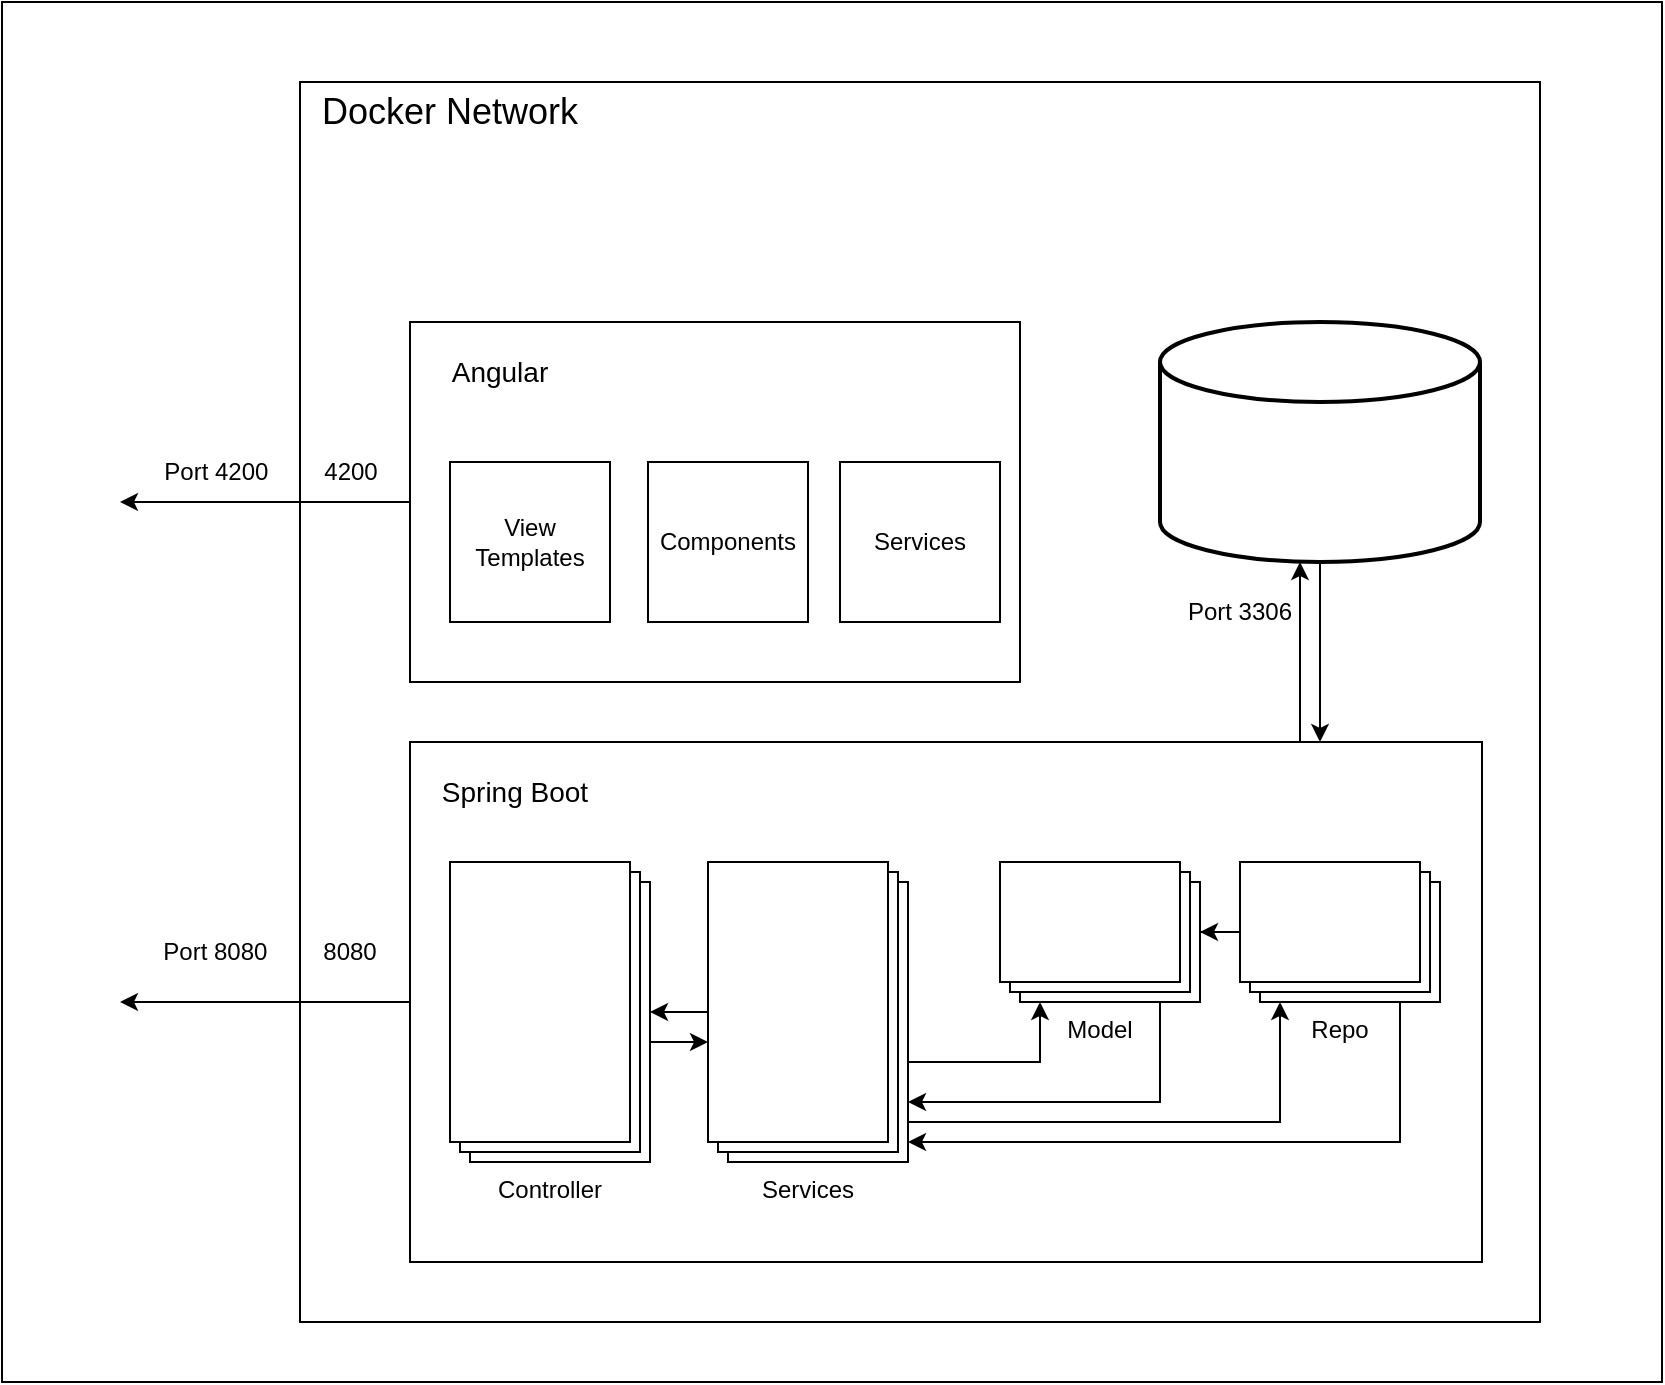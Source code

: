 <mxfile version="22.1.18" type="device">
  <diagram name="Seite-1" id="sgqPQjKhVZXb0571wNXU">
    <mxGraphModel dx="1674" dy="958" grid="1" gridSize="10" guides="1" tooltips="1" connect="1" arrows="1" fold="1" page="1" pageScale="1" pageWidth="827" pageHeight="1169" math="0" shadow="0">
      <root>
        <mxCell id="0" />
        <mxCell id="1" parent="0" />
        <mxCell id="bBkBHJQ9mWMZ48UJLAku-1" value="" style="rounded=0;whiteSpace=wrap;html=1;" parent="1" vertex="1">
          <mxGeometry y="80" width="830" height="690" as="geometry" />
        </mxCell>
        <UserObject label="" link="https://upload.wikimedia.org/wikipedia/de/thumb/d/dd/MySQL_logo.svg/640px-MySQL_logo.svg.png" id="pxNu8yLYfZmzI5YL1-k2-2">
          <mxCell style="whiteSpace=wrap;html=1;aspect=fixed;" parent="1" vertex="1">
            <mxGeometry x="149" y="120" width="620" height="620" as="geometry" />
          </mxCell>
        </UserObject>
        <mxCell id="pxNu8yLYfZmzI5YL1-k2-3" value="&lt;font style=&quot;font-size: 18px;&quot;&gt;Docker Network&lt;/font&gt;" style="text;html=1;strokeColor=none;fillColor=none;align=center;verticalAlign=middle;whiteSpace=wrap;rounded=0;" parent="1" vertex="1">
          <mxGeometry x="149" y="120" width="150" height="30" as="geometry" />
        </mxCell>
        <mxCell id="pxNu8yLYfZmzI5YL1-k2-5" value="" style="shape=image;verticalLabelPosition=bottom;labelBackgroundColor=default;verticalAlign=top;aspect=fixed;imageAspect=0;image=https://d1.awsstatic.com/acs/characters/Logos/Docker-Logo_Horizontel_279x131.b8a5c41e56b77706656d61080f6a0217a3ba356d.png;" parent="1" vertex="1">
          <mxGeometry x="279" y="130" width="149.08" height="70" as="geometry" />
        </mxCell>
        <mxCell id="pxNu8yLYfZmzI5YL1-k2-36" style="edgeStyle=orthogonalEdgeStyle;rounded=0;orthogonalLoop=1;jettySize=auto;html=1;" parent="1" source="pxNu8yLYfZmzI5YL1-k2-8" edge="1">
          <mxGeometry relative="1" as="geometry">
            <mxPoint x="59" y="330" as="targetPoint" />
          </mxGeometry>
        </mxCell>
        <mxCell id="pxNu8yLYfZmzI5YL1-k2-8" value="" style="rounded=0;whiteSpace=wrap;html=1;" parent="1" vertex="1">
          <mxGeometry x="204" y="240" width="305" height="180" as="geometry" />
        </mxCell>
        <mxCell id="pxNu8yLYfZmzI5YL1-k2-9" value="&lt;font style=&quot;font-size: 14px;&quot;&gt;Angular&lt;/font&gt;" style="text;html=1;strokeColor=none;fillColor=none;align=center;verticalAlign=middle;whiteSpace=wrap;rounded=0;" parent="1" vertex="1">
          <mxGeometry x="219" y="250" width="60" height="30" as="geometry" />
        </mxCell>
        <mxCell id="pxNu8yLYfZmzI5YL1-k2-11" value="View Templates" style="whiteSpace=wrap;html=1;aspect=fixed;" parent="1" vertex="1">
          <mxGeometry x="224" y="310" width="80" height="80" as="geometry" />
        </mxCell>
        <mxCell id="pxNu8yLYfZmzI5YL1-k2-12" value="Components" style="whiteSpace=wrap;html=1;aspect=fixed;" parent="1" vertex="1">
          <mxGeometry x="323" y="310" width="80" height="80" as="geometry" />
        </mxCell>
        <mxCell id="pxNu8yLYfZmzI5YL1-k2-13" value="Services" style="whiteSpace=wrap;html=1;aspect=fixed;" parent="1" vertex="1">
          <mxGeometry x="419" y="310" width="80" height="80" as="geometry" />
        </mxCell>
        <mxCell id="pxNu8yLYfZmzI5YL1-k2-14" value="" style="shape=image;verticalLabelPosition=bottom;labelBackgroundColor=default;verticalAlign=top;aspect=fixed;imageAspect=0;image=https://maximago.de/wp-content/uploads/2022/11/angular-maximago.png;" parent="1" vertex="1">
          <mxGeometry x="269" y="240" width="83.45" height="50" as="geometry" />
        </mxCell>
        <mxCell id="pxNu8yLYfZmzI5YL1-k2-33" style="edgeStyle=orthogonalEdgeStyle;rounded=0;orthogonalLoop=1;jettySize=auto;html=1;" parent="1" edge="1">
          <mxGeometry relative="1" as="geometry">
            <mxPoint x="649.0" y="450" as="sourcePoint" />
            <mxPoint x="649.0" y="360" as="targetPoint" />
            <Array as="points">
              <mxPoint x="649" y="420" />
              <mxPoint x="649" y="420" />
            </Array>
          </mxGeometry>
        </mxCell>
        <mxCell id="pxNu8yLYfZmzI5YL1-k2-39" style="edgeStyle=orthogonalEdgeStyle;rounded=0;orthogonalLoop=1;jettySize=auto;html=1;" parent="1" source="pxNu8yLYfZmzI5YL1-k2-15" edge="1">
          <mxGeometry relative="1" as="geometry">
            <mxPoint x="59" y="580" as="targetPoint" />
          </mxGeometry>
        </mxCell>
        <mxCell id="pxNu8yLYfZmzI5YL1-k2-15" value="" style="rounded=0;whiteSpace=wrap;html=1;" parent="1" vertex="1">
          <mxGeometry x="204" y="450" width="536" height="260" as="geometry" />
        </mxCell>
        <mxCell id="pxNu8yLYfZmzI5YL1-k2-16" value="&lt;font style=&quot;font-size: 14px;&quot;&gt;Spring Boot&lt;/font&gt;" style="text;html=1;strokeColor=none;fillColor=none;align=center;verticalAlign=middle;whiteSpace=wrap;rounded=0;" parent="1" vertex="1">
          <mxGeometry x="204" y="460" width="105" height="30" as="geometry" />
        </mxCell>
        <mxCell id="pxNu8yLYfZmzI5YL1-k2-26" value="" style="edgeStyle=orthogonalEdgeStyle;rounded=0;orthogonalLoop=1;jettySize=auto;html=1;" parent="1" edge="1">
          <mxGeometry relative="1" as="geometry">
            <mxPoint x="324" y="600" as="sourcePoint" />
            <mxPoint x="353" y="600" as="targetPoint" />
          </mxGeometry>
        </mxCell>
        <mxCell id="pxNu8yLYfZmzI5YL1-k2-20" value="Controller" style="verticalLabelPosition=bottom;verticalAlign=top;html=1;shape=mxgraph.basic.layered_rect;dx=10;outlineConnect=0;whiteSpace=wrap;" parent="1" vertex="1">
          <mxGeometry x="224" y="510" width="100" height="150" as="geometry" />
        </mxCell>
        <mxCell id="pxNu8yLYfZmzI5YL1-k2-27" value="" style="edgeStyle=orthogonalEdgeStyle;rounded=0;orthogonalLoop=1;jettySize=auto;html=1;" parent="1" target="pxNu8yLYfZmzI5YL1-k2-22" edge="1">
          <mxGeometry relative="1" as="geometry">
            <mxPoint x="453" y="605" as="sourcePoint" />
            <mxPoint x="549" y="600" as="targetPoint" />
            <Array as="points">
              <mxPoint x="453" y="610" />
              <mxPoint x="519" y="610" />
            </Array>
          </mxGeometry>
        </mxCell>
        <mxCell id="pxNu8yLYfZmzI5YL1-k2-28" style="edgeStyle=orthogonalEdgeStyle;rounded=0;orthogonalLoop=1;jettySize=auto;html=1;" parent="1" source="pxNu8yLYfZmzI5YL1-k2-21" target="pxNu8yLYfZmzI5YL1-k2-23" edge="1">
          <mxGeometry relative="1" as="geometry">
            <Array as="points">
              <mxPoint x="639" y="640" />
            </Array>
          </mxGeometry>
        </mxCell>
        <mxCell id="pxNu8yLYfZmzI5YL1-k2-42" value="" style="edgeStyle=orthogonalEdgeStyle;rounded=0;orthogonalLoop=1;jettySize=auto;html=1;" parent="1" source="pxNu8yLYfZmzI5YL1-k2-21" target="pxNu8yLYfZmzI5YL1-k2-20" edge="1">
          <mxGeometry relative="1" as="geometry" />
        </mxCell>
        <mxCell id="pxNu8yLYfZmzI5YL1-k2-21" value="Services" style="verticalLabelPosition=bottom;verticalAlign=top;html=1;shape=mxgraph.basic.layered_rect;dx=10;outlineConnect=0;whiteSpace=wrap;" parent="1" vertex="1">
          <mxGeometry x="353" y="510" width="100" height="150" as="geometry" />
        </mxCell>
        <mxCell id="pxNu8yLYfZmzI5YL1-k2-45" style="edgeStyle=orthogonalEdgeStyle;rounded=0;orthogonalLoop=1;jettySize=auto;html=1;" parent="1" source="pxNu8yLYfZmzI5YL1-k2-22" target="pxNu8yLYfZmzI5YL1-k2-21" edge="1">
          <mxGeometry relative="1" as="geometry">
            <Array as="points">
              <mxPoint x="579" y="630" />
            </Array>
          </mxGeometry>
        </mxCell>
        <mxCell id="pxNu8yLYfZmzI5YL1-k2-22" value="Model" style="verticalLabelPosition=bottom;verticalAlign=top;html=1;shape=mxgraph.basic.layered_rect;dx=10;outlineConnect=0;whiteSpace=wrap;" parent="1" vertex="1">
          <mxGeometry x="499" y="510" width="100" height="70" as="geometry" />
        </mxCell>
        <mxCell id="pxNu8yLYfZmzI5YL1-k2-31" value="" style="edgeStyle=orthogonalEdgeStyle;rounded=0;orthogonalLoop=1;jettySize=auto;html=1;" parent="1" source="pxNu8yLYfZmzI5YL1-k2-23" target="pxNu8yLYfZmzI5YL1-k2-22" edge="1">
          <mxGeometry relative="1" as="geometry" />
        </mxCell>
        <mxCell id="pxNu8yLYfZmzI5YL1-k2-44" style="edgeStyle=orthogonalEdgeStyle;rounded=0;orthogonalLoop=1;jettySize=auto;html=1;" parent="1" source="pxNu8yLYfZmzI5YL1-k2-23" target="pxNu8yLYfZmzI5YL1-k2-21" edge="1">
          <mxGeometry relative="1" as="geometry">
            <Array as="points">
              <mxPoint x="699" y="650" />
            </Array>
          </mxGeometry>
        </mxCell>
        <mxCell id="pxNu8yLYfZmzI5YL1-k2-23" value="Repo" style="verticalLabelPosition=bottom;verticalAlign=top;html=1;shape=mxgraph.basic.layered_rect;dx=10;outlineConnect=0;whiteSpace=wrap;" parent="1" vertex="1">
          <mxGeometry x="619" y="510" width="100" height="70" as="geometry" />
        </mxCell>
        <mxCell id="pxNu8yLYfZmzI5YL1-k2-46" value="" style="edgeStyle=orthogonalEdgeStyle;rounded=0;orthogonalLoop=1;jettySize=auto;html=1;" parent="1" source="pxNu8yLYfZmzI5YL1-k2-32" target="pxNu8yLYfZmzI5YL1-k2-15" edge="1">
          <mxGeometry relative="1" as="geometry">
            <Array as="points">
              <mxPoint x="659" y="430" />
              <mxPoint x="659" y="430" />
            </Array>
          </mxGeometry>
        </mxCell>
        <mxCell id="pxNu8yLYfZmzI5YL1-k2-32" value="" style="strokeWidth=2;html=1;shape=mxgraph.flowchart.database;whiteSpace=wrap;" parent="1" vertex="1">
          <mxGeometry x="579" y="240" width="160" height="120" as="geometry" />
        </mxCell>
        <mxCell id="pxNu8yLYfZmzI5YL1-k2-35" value="Port 3306" style="text;html=1;strokeColor=none;fillColor=none;align=center;verticalAlign=middle;whiteSpace=wrap;rounded=0;" parent="1" vertex="1">
          <mxGeometry x="589" y="370" width="60" height="30" as="geometry" />
        </mxCell>
        <mxCell id="pxNu8yLYfZmzI5YL1-k2-38" value="Port 4200&lt;span style=&quot;white-space: pre;&quot;&gt;&#x9;&lt;/span&gt;4200" style="text;html=1;strokeColor=none;fillColor=none;align=center;verticalAlign=middle;whiteSpace=wrap;rounded=0;" parent="1" vertex="1">
          <mxGeometry x="79" y="300" width="111" height="30" as="geometry" />
        </mxCell>
        <mxCell id="pxNu8yLYfZmzI5YL1-k2-40" value="Port 8080&lt;span style=&quot;white-space: pre;&quot;&gt;&#x9;&lt;/span&gt;8080" style="text;html=1;strokeColor=none;fillColor=none;align=center;verticalAlign=middle;whiteSpace=wrap;rounded=0;" parent="1" vertex="1">
          <mxGeometry x="79" y="540" width="110" height="30" as="geometry" />
        </mxCell>
        <mxCell id="pxNu8yLYfZmzI5YL1-k2-47" value="" style="shape=image;verticalLabelPosition=bottom;labelBackgroundColor=default;verticalAlign=top;aspect=fixed;imageAspect=0;image=https://ertan-toker.de/wp-content/uploads/2018/04/spring-boot-project-logo-1-thegem-blog-default.png;" parent="1" vertex="1">
          <mxGeometry x="288.52" y="440" width="77.78" height="70" as="geometry" />
        </mxCell>
        <mxCell id="t94c_FdWUVDSunw1kjLL-1" value="" style="shape=image;verticalLabelPosition=bottom;labelBackgroundColor=default;verticalAlign=top;aspect=fixed;imageAspect=0;image=https://upload.wikimedia.org/wikipedia/de/thumb/d/dd/MySQL_logo.svg/640px-MySQL_logo.svg.png;" parent="1" vertex="1">
          <mxGeometry x="619.36" y="287.5" width="79.28" height="55" as="geometry" />
        </mxCell>
      </root>
    </mxGraphModel>
  </diagram>
</mxfile>
